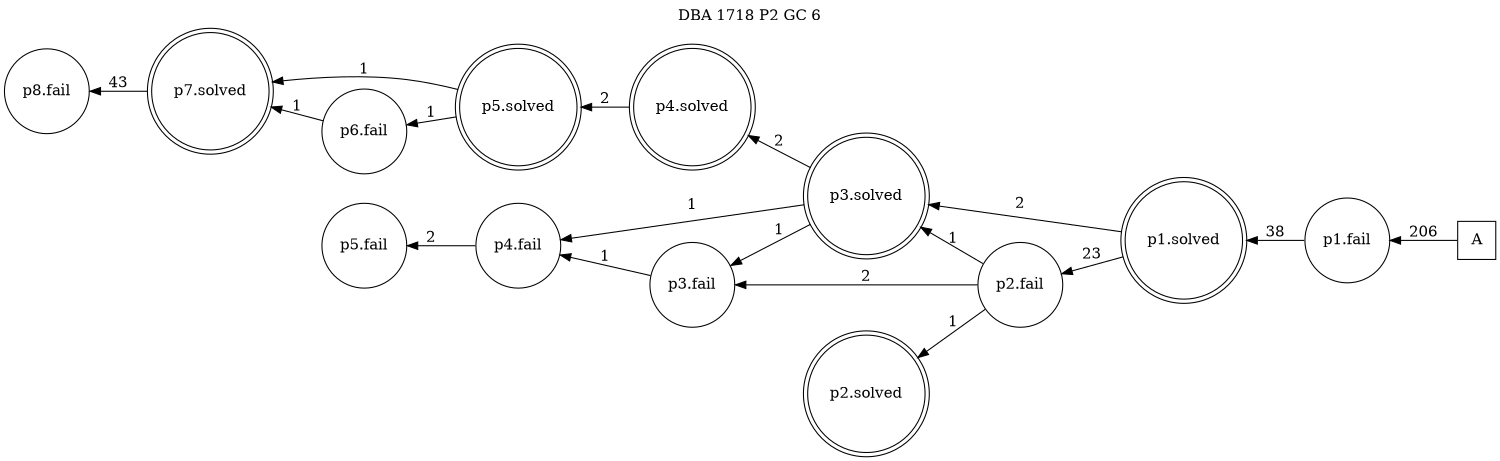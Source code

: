 digraph DBA_1718_P2_GC_6_LOW {
labelloc="tl"
label= " DBA 1718 P2 GC 6 "
rankdir="RL";
graph [ size=" 10 , 10 !"]

"A" [shape="square" label="A"]
"p1.fail" [shape="circle" label="p1.fail"]
"p1.solved" [shape="doublecircle" label="p1.solved"]
"p2.fail" [shape="circle" label="p2.fail"]
"p3.solved" [shape="doublecircle" label="p3.solved"]
"p4.fail" [shape="circle" label="p4.fail"]
"p5.fail" [shape="circle" label="p5.fail"]
"p3.fail" [shape="circle" label="p3.fail"]
"p4.solved" [shape="doublecircle" label="p4.solved"]
"p5.solved" [shape="doublecircle" label="p5.solved"]
"p6.fail" [shape="circle" label="p6.fail"]
"p7.solved" [shape="doublecircle" label="p7.solved"]
"p8.fail" [shape="circle" label="p8.fail"]
"p2.solved" [shape="doublecircle" label="p2.solved"]
"A" -> "p1.fail" [ label=206]
"p1.fail" -> "p1.solved" [ label=38]
"p1.solved" -> "p2.fail" [ label=23]
"p1.solved" -> "p3.solved" [ label=2]
"p2.fail" -> "p3.solved" [ label=1]
"p2.fail" -> "p3.fail" [ label=2]
"p2.fail" -> "p2.solved" [ label=1]
"p3.solved" -> "p4.fail" [ label=1]
"p3.solved" -> "p3.fail" [ label=1]
"p3.solved" -> "p4.solved" [ label=2]
"p4.fail" -> "p5.fail" [ label=2]
"p3.fail" -> "p4.fail" [ label=1]
"p4.solved" -> "p5.solved" [ label=2]
"p5.solved" -> "p6.fail" [ label=1]
"p5.solved" -> "p7.solved" [ label=1]
"p6.fail" -> "p7.solved" [ label=1]
"p7.solved" -> "p8.fail" [ label=43]
}
